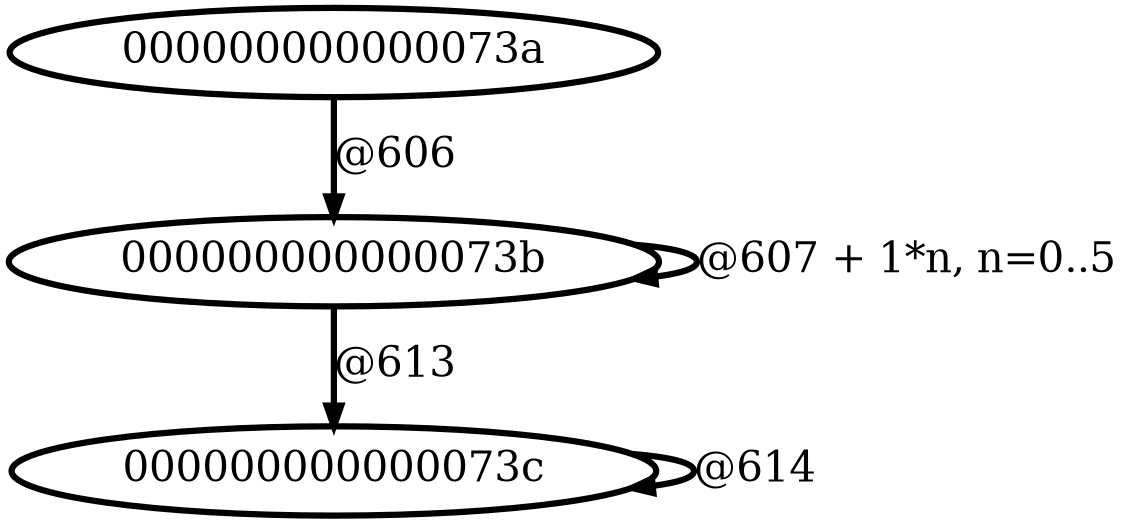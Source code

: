 digraph G {
        node [style=rounded, penwidth=3, fontsize=20, shape=oval];
        "000000000000073a" -> "000000000000073b" [label="@606", color=black,arrowsize=1,style=bold,penwidth=3,fontsize=20];
"000000000000073b" -> "000000000000073b" [label="@607 + 1*n, n=0..5", color=black,arrowsize=1,style=bold,penwidth=3,fontsize=20];
"000000000000073b" -> "000000000000073c" [label="@613", color=black,arrowsize=1,style=bold,penwidth=3,fontsize=20];
"000000000000073c" -> "000000000000073c" [label="@614", color=black,arrowsize=1,style=bold,penwidth=3,fontsize=20];
}
